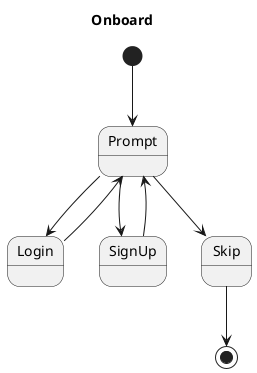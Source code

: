 @startuml

title Onboard

[*] --> Prompt

Prompt --> Login
Prompt --> SignUp
Prompt --> Skip

Login --> Prompt
SignUp --> Prompt

Skip --> [*]

@enduml
